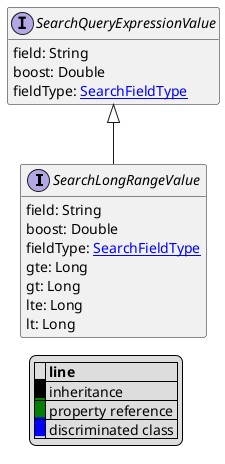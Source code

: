 @startuml

hide empty fields
hide empty methods
legend
|= |= line |
|<back:black>   </back>| inheritance |
|<back:green>   </back>| property reference |
|<back:blue>   </back>| discriminated class |
endlegend
interface SearchLongRangeValue [[SearchLongRangeValue.svg]] extends SearchQueryExpressionValue {
    field: String
    boost: Double
    fieldType: [[SearchFieldType.svg SearchFieldType]]
    gte: Long
    gt: Long
    lte: Long
    lt: Long
}
interface SearchQueryExpressionValue [[SearchQueryExpressionValue.svg]]  {
    field: String
    boost: Double
    fieldType: [[SearchFieldType.svg SearchFieldType]]
}





@enduml
